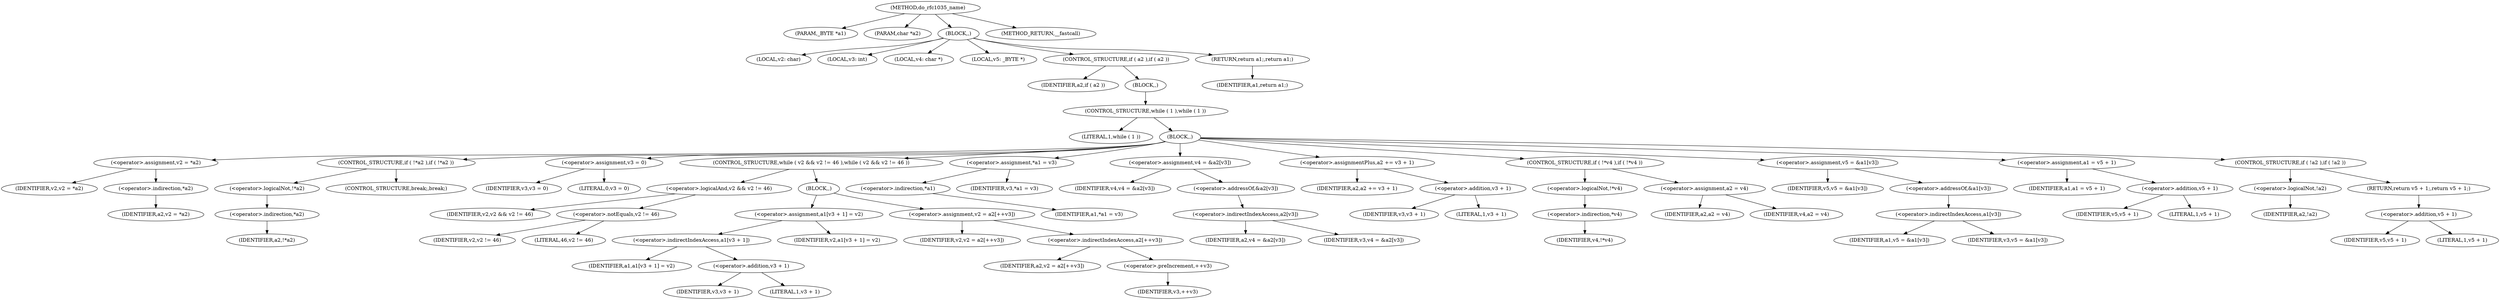 digraph do_rfc1035_name {  
"1000105" [label = "(METHOD,do_rfc1035_name)" ]
"1000106" [label = "(PARAM,_BYTE *a1)" ]
"1000107" [label = "(PARAM,char *a2)" ]
"1000108" [label = "(BLOCK,,)" ]
"1000109" [label = "(LOCAL,v2: char)" ]
"1000110" [label = "(LOCAL,v3: int)" ]
"1000111" [label = "(LOCAL,v4: char *)" ]
"1000112" [label = "(LOCAL,v5: _BYTE *)" ]
"1000113" [label = "(CONTROL_STRUCTURE,if ( a2 ),if ( a2 ))" ]
"1000114" [label = "(IDENTIFIER,a2,if ( a2 ))" ]
"1000115" [label = "(BLOCK,,)" ]
"1000116" [label = "(CONTROL_STRUCTURE,while ( 1 ),while ( 1 ))" ]
"1000117" [label = "(LITERAL,1,while ( 1 ))" ]
"1000118" [label = "(BLOCK,,)" ]
"1000119" [label = "(<operator>.assignment,v2 = *a2)" ]
"1000120" [label = "(IDENTIFIER,v2,v2 = *a2)" ]
"1000121" [label = "(<operator>.indirection,*a2)" ]
"1000122" [label = "(IDENTIFIER,a2,v2 = *a2)" ]
"1000123" [label = "(CONTROL_STRUCTURE,if ( !*a2 ),if ( !*a2 ))" ]
"1000124" [label = "(<operator>.logicalNot,!*a2)" ]
"1000125" [label = "(<operator>.indirection,*a2)" ]
"1000126" [label = "(IDENTIFIER,a2,!*a2)" ]
"1000127" [label = "(CONTROL_STRUCTURE,break;,break;)" ]
"1000128" [label = "(<operator>.assignment,v3 = 0)" ]
"1000129" [label = "(IDENTIFIER,v3,v3 = 0)" ]
"1000130" [label = "(LITERAL,0,v3 = 0)" ]
"1000131" [label = "(CONTROL_STRUCTURE,while ( v2 && v2 != 46 ),while ( v2 && v2 != 46 ))" ]
"1000132" [label = "(<operator>.logicalAnd,v2 && v2 != 46)" ]
"1000133" [label = "(IDENTIFIER,v2,v2 && v2 != 46)" ]
"1000134" [label = "(<operator>.notEquals,v2 != 46)" ]
"1000135" [label = "(IDENTIFIER,v2,v2 != 46)" ]
"1000136" [label = "(LITERAL,46,v2 != 46)" ]
"1000137" [label = "(BLOCK,,)" ]
"1000138" [label = "(<operator>.assignment,a1[v3 + 1] = v2)" ]
"1000139" [label = "(<operator>.indirectIndexAccess,a1[v3 + 1])" ]
"1000140" [label = "(IDENTIFIER,a1,a1[v3 + 1] = v2)" ]
"1000141" [label = "(<operator>.addition,v3 + 1)" ]
"1000142" [label = "(IDENTIFIER,v3,v3 + 1)" ]
"1000143" [label = "(LITERAL,1,v3 + 1)" ]
"1000144" [label = "(IDENTIFIER,v2,a1[v3 + 1] = v2)" ]
"1000145" [label = "(<operator>.assignment,v2 = a2[++v3])" ]
"1000146" [label = "(IDENTIFIER,v2,v2 = a2[++v3])" ]
"1000147" [label = "(<operator>.indirectIndexAccess,a2[++v3])" ]
"1000148" [label = "(IDENTIFIER,a2,v2 = a2[++v3])" ]
"1000149" [label = "(<operator>.preIncrement,++v3)" ]
"1000150" [label = "(IDENTIFIER,v3,++v3)" ]
"1000151" [label = "(<operator>.assignment,*a1 = v3)" ]
"1000152" [label = "(<operator>.indirection,*a1)" ]
"1000153" [label = "(IDENTIFIER,a1,*a1 = v3)" ]
"1000154" [label = "(IDENTIFIER,v3,*a1 = v3)" ]
"1000155" [label = "(<operator>.assignment,v4 = &a2[v3])" ]
"1000156" [label = "(IDENTIFIER,v4,v4 = &a2[v3])" ]
"1000157" [label = "(<operator>.addressOf,&a2[v3])" ]
"1000158" [label = "(<operator>.indirectIndexAccess,a2[v3])" ]
"1000159" [label = "(IDENTIFIER,a2,v4 = &a2[v3])" ]
"1000160" [label = "(IDENTIFIER,v3,v4 = &a2[v3])" ]
"1000161" [label = "(<operator>.assignmentPlus,a2 += v3 + 1)" ]
"1000162" [label = "(IDENTIFIER,a2,a2 += v3 + 1)" ]
"1000163" [label = "(<operator>.addition,v3 + 1)" ]
"1000164" [label = "(IDENTIFIER,v3,v3 + 1)" ]
"1000165" [label = "(LITERAL,1,v3 + 1)" ]
"1000166" [label = "(CONTROL_STRUCTURE,if ( !*v4 ),if ( !*v4 ))" ]
"1000167" [label = "(<operator>.logicalNot,!*v4)" ]
"1000168" [label = "(<operator>.indirection,*v4)" ]
"1000169" [label = "(IDENTIFIER,v4,!*v4)" ]
"1000170" [label = "(<operator>.assignment,a2 = v4)" ]
"1000171" [label = "(IDENTIFIER,a2,a2 = v4)" ]
"1000172" [label = "(IDENTIFIER,v4,a2 = v4)" ]
"1000173" [label = "(<operator>.assignment,v5 = &a1[v3])" ]
"1000174" [label = "(IDENTIFIER,v5,v5 = &a1[v3])" ]
"1000175" [label = "(<operator>.addressOf,&a1[v3])" ]
"1000176" [label = "(<operator>.indirectIndexAccess,a1[v3])" ]
"1000177" [label = "(IDENTIFIER,a1,v5 = &a1[v3])" ]
"1000178" [label = "(IDENTIFIER,v3,v5 = &a1[v3])" ]
"1000179" [label = "(<operator>.assignment,a1 = v5 + 1)" ]
"1000180" [label = "(IDENTIFIER,a1,a1 = v5 + 1)" ]
"1000181" [label = "(<operator>.addition,v5 + 1)" ]
"1000182" [label = "(IDENTIFIER,v5,v5 + 1)" ]
"1000183" [label = "(LITERAL,1,v5 + 1)" ]
"1000184" [label = "(CONTROL_STRUCTURE,if ( !a2 ),if ( !a2 ))" ]
"1000185" [label = "(<operator>.logicalNot,!a2)" ]
"1000186" [label = "(IDENTIFIER,a2,!a2)" ]
"1000187" [label = "(RETURN,return v5 + 1;,return v5 + 1;)" ]
"1000188" [label = "(<operator>.addition,v5 + 1)" ]
"1000189" [label = "(IDENTIFIER,v5,v5 + 1)" ]
"1000190" [label = "(LITERAL,1,v5 + 1)" ]
"1000191" [label = "(RETURN,return a1;,return a1;)" ]
"1000192" [label = "(IDENTIFIER,a1,return a1;)" ]
"1000193" [label = "(METHOD_RETURN,__fastcall)" ]
  "1000105" -> "1000106" 
  "1000105" -> "1000107" 
  "1000105" -> "1000108" 
  "1000105" -> "1000193" 
  "1000108" -> "1000109" 
  "1000108" -> "1000110" 
  "1000108" -> "1000111" 
  "1000108" -> "1000112" 
  "1000108" -> "1000113" 
  "1000108" -> "1000191" 
  "1000113" -> "1000114" 
  "1000113" -> "1000115" 
  "1000115" -> "1000116" 
  "1000116" -> "1000117" 
  "1000116" -> "1000118" 
  "1000118" -> "1000119" 
  "1000118" -> "1000123" 
  "1000118" -> "1000128" 
  "1000118" -> "1000131" 
  "1000118" -> "1000151" 
  "1000118" -> "1000155" 
  "1000118" -> "1000161" 
  "1000118" -> "1000166" 
  "1000118" -> "1000173" 
  "1000118" -> "1000179" 
  "1000118" -> "1000184" 
  "1000119" -> "1000120" 
  "1000119" -> "1000121" 
  "1000121" -> "1000122" 
  "1000123" -> "1000124" 
  "1000123" -> "1000127" 
  "1000124" -> "1000125" 
  "1000125" -> "1000126" 
  "1000128" -> "1000129" 
  "1000128" -> "1000130" 
  "1000131" -> "1000132" 
  "1000131" -> "1000137" 
  "1000132" -> "1000133" 
  "1000132" -> "1000134" 
  "1000134" -> "1000135" 
  "1000134" -> "1000136" 
  "1000137" -> "1000138" 
  "1000137" -> "1000145" 
  "1000138" -> "1000139" 
  "1000138" -> "1000144" 
  "1000139" -> "1000140" 
  "1000139" -> "1000141" 
  "1000141" -> "1000142" 
  "1000141" -> "1000143" 
  "1000145" -> "1000146" 
  "1000145" -> "1000147" 
  "1000147" -> "1000148" 
  "1000147" -> "1000149" 
  "1000149" -> "1000150" 
  "1000151" -> "1000152" 
  "1000151" -> "1000154" 
  "1000152" -> "1000153" 
  "1000155" -> "1000156" 
  "1000155" -> "1000157" 
  "1000157" -> "1000158" 
  "1000158" -> "1000159" 
  "1000158" -> "1000160" 
  "1000161" -> "1000162" 
  "1000161" -> "1000163" 
  "1000163" -> "1000164" 
  "1000163" -> "1000165" 
  "1000166" -> "1000167" 
  "1000166" -> "1000170" 
  "1000167" -> "1000168" 
  "1000168" -> "1000169" 
  "1000170" -> "1000171" 
  "1000170" -> "1000172" 
  "1000173" -> "1000174" 
  "1000173" -> "1000175" 
  "1000175" -> "1000176" 
  "1000176" -> "1000177" 
  "1000176" -> "1000178" 
  "1000179" -> "1000180" 
  "1000179" -> "1000181" 
  "1000181" -> "1000182" 
  "1000181" -> "1000183" 
  "1000184" -> "1000185" 
  "1000184" -> "1000187" 
  "1000185" -> "1000186" 
  "1000187" -> "1000188" 
  "1000188" -> "1000189" 
  "1000188" -> "1000190" 
  "1000191" -> "1000192" 
}
